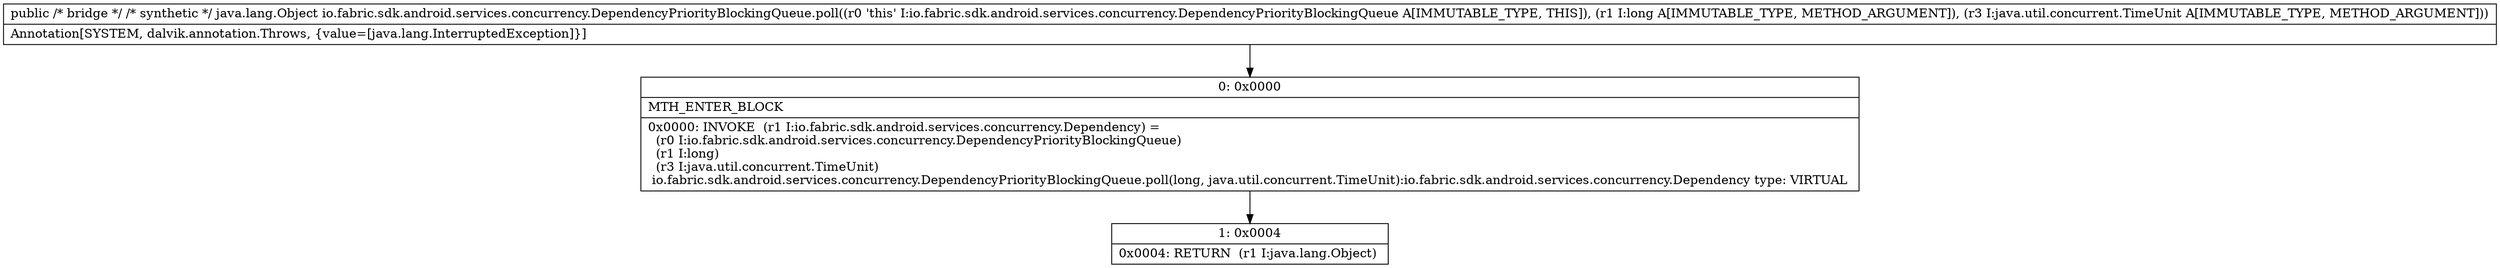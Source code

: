 digraph "CFG forio.fabric.sdk.android.services.concurrency.DependencyPriorityBlockingQueue.poll(JLjava\/util\/concurrent\/TimeUnit;)Ljava\/lang\/Object;" {
Node_0 [shape=record,label="{0\:\ 0x0000|MTH_ENTER_BLOCK\l|0x0000: INVOKE  (r1 I:io.fabric.sdk.android.services.concurrency.Dependency) = \l  (r0 I:io.fabric.sdk.android.services.concurrency.DependencyPriorityBlockingQueue)\l  (r1 I:long)\l  (r3 I:java.util.concurrent.TimeUnit)\l io.fabric.sdk.android.services.concurrency.DependencyPriorityBlockingQueue.poll(long, java.util.concurrent.TimeUnit):io.fabric.sdk.android.services.concurrency.Dependency type: VIRTUAL \l}"];
Node_1 [shape=record,label="{1\:\ 0x0004|0x0004: RETURN  (r1 I:java.lang.Object) \l}"];
MethodNode[shape=record,label="{public \/* bridge *\/ \/* synthetic *\/ java.lang.Object io.fabric.sdk.android.services.concurrency.DependencyPriorityBlockingQueue.poll((r0 'this' I:io.fabric.sdk.android.services.concurrency.DependencyPriorityBlockingQueue A[IMMUTABLE_TYPE, THIS]), (r1 I:long A[IMMUTABLE_TYPE, METHOD_ARGUMENT]), (r3 I:java.util.concurrent.TimeUnit A[IMMUTABLE_TYPE, METHOD_ARGUMENT]))  | Annotation[SYSTEM, dalvik.annotation.Throws, \{value=[java.lang.InterruptedException]\}]\l}"];
MethodNode -> Node_0;
Node_0 -> Node_1;
}

